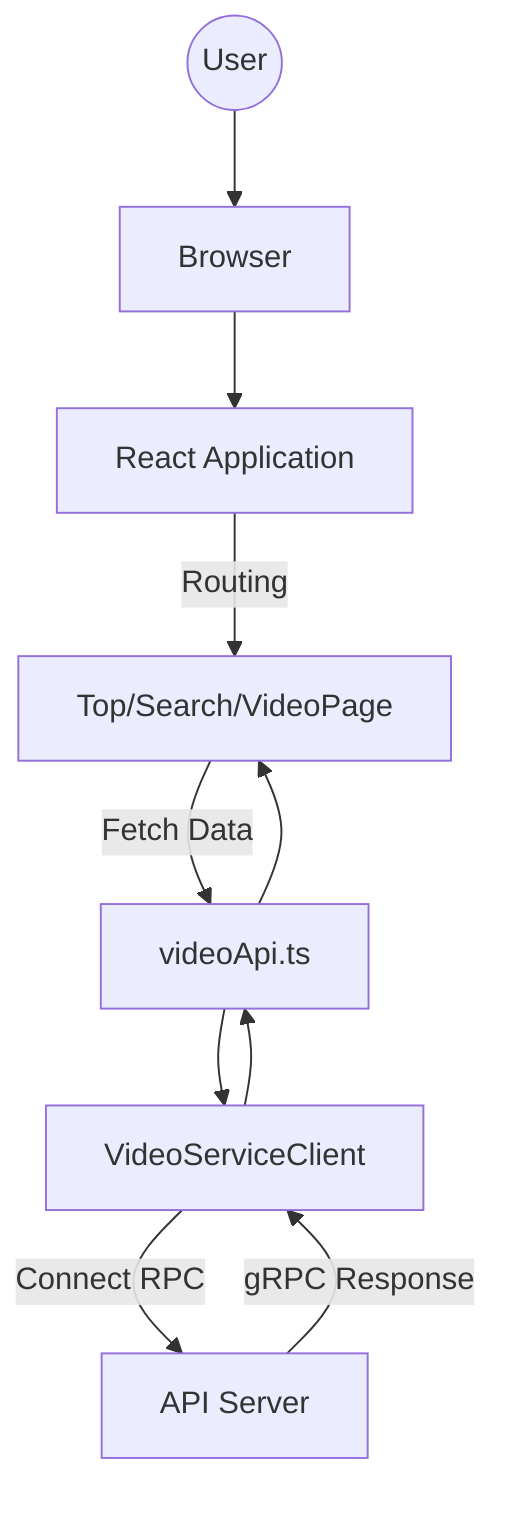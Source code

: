 graph TD
    User((User)) --> Browser[Browser]
    Browser --> App[React Application]
    App -->|Routing| Pages[Top/Search/VideoPage]
    Pages -->|Fetch Data| VideoApi[videoApi.ts]
    VideoApi --> Client[VideoServiceClient]
    Client -->|Connect RPC| APIServer[API Server]
    APIServer -->|gRPC Response| Client
    Client --> VideoApi
    VideoApi --> Pages